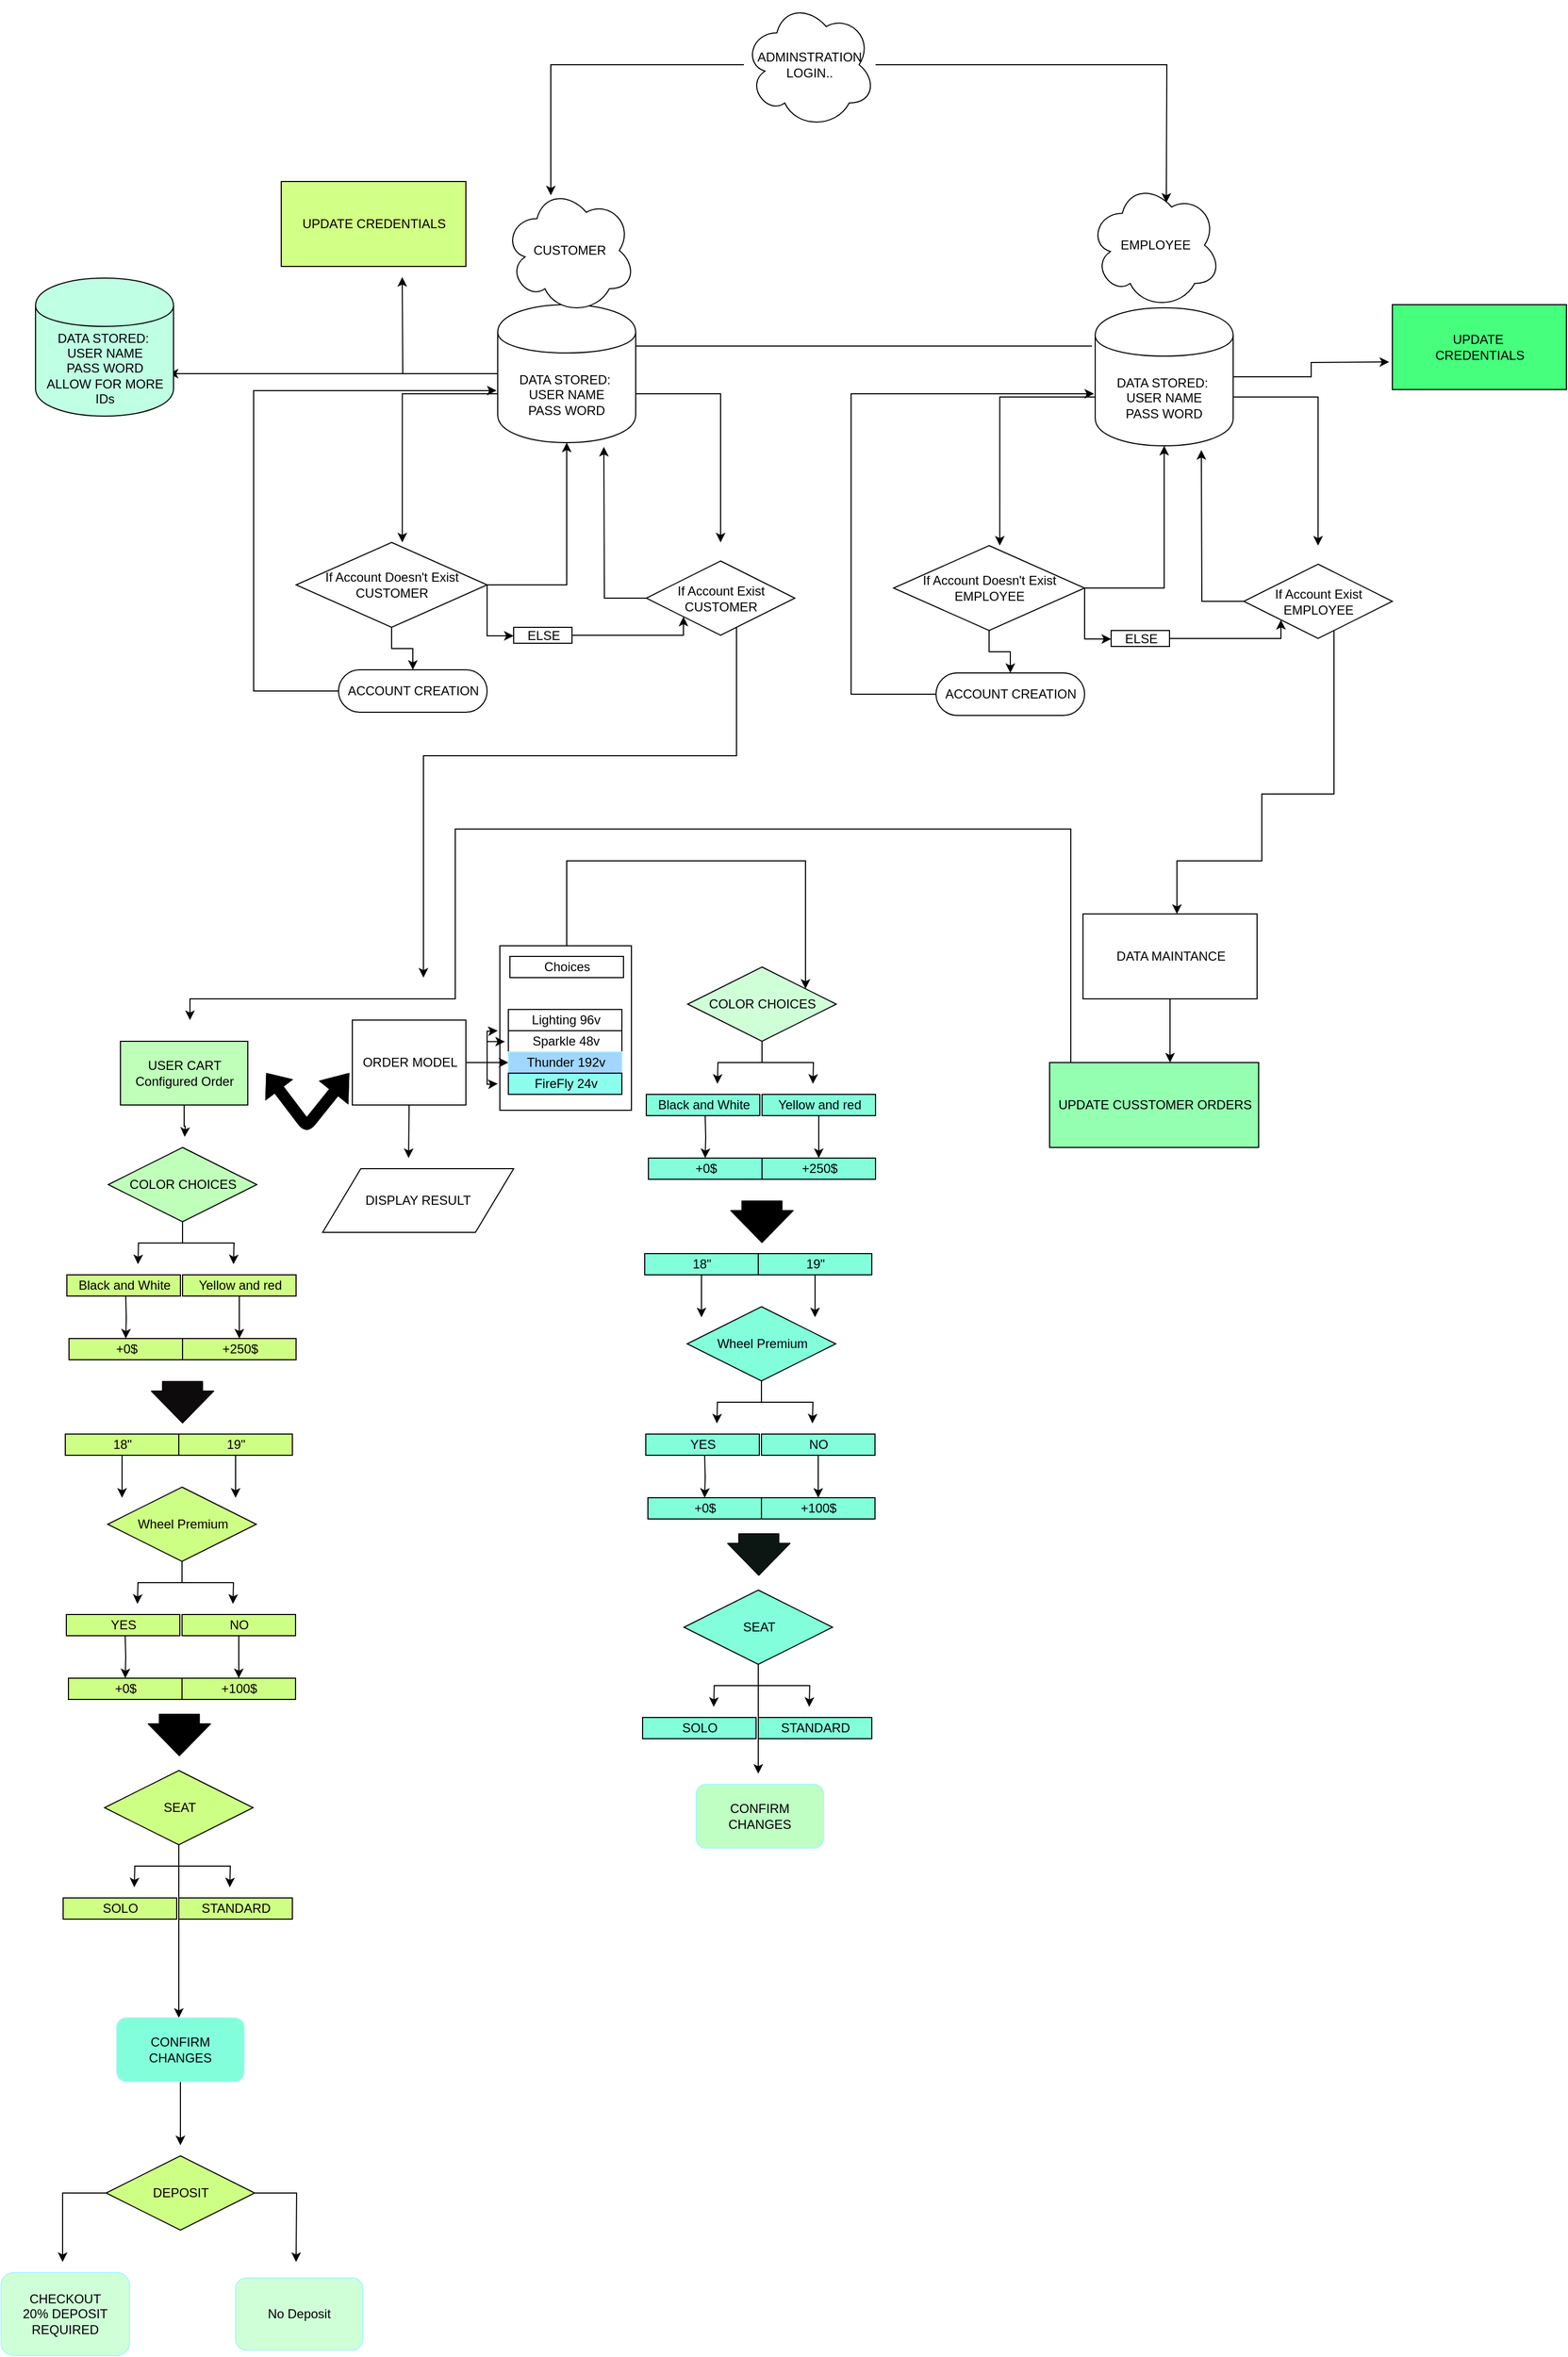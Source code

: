 <mxfile version="12.1.0" type="github" pages="1"><diagram id="tOOhJT7i22HmIIOKfleO" name="Page-1"><mxGraphModel dx="2656" dy="1863" grid="1" gridSize="10" guides="1" tooltips="1" connect="1" arrows="1" fold="1" page="1" pageScale="1" pageWidth="850" pageHeight="1100" math="0" shadow="0"><root><mxCell id="0"/><mxCell id="1" parent="0"/><mxCell id="ttzh-pr97tGaHgZJYW2i-22" style="edgeStyle=orthogonalEdgeStyle;rounded=0;orthogonalLoop=1;jettySize=auto;html=1;" parent="1" source="ttzh-pr97tGaHgZJYW2i-20" target="ttzh-pr97tGaHgZJYW2i-11" edge="1"><mxGeometry relative="1" as="geometry"><mxPoint x="510" y="440" as="targetPoint"/><Array as="points"><mxPoint x="335" y="360"/><mxPoint x="560" y="360"/><mxPoint x="560" y="460"/></Array></mxGeometry></mxCell><mxCell id="ttzh-pr97tGaHgZJYW2i-20" value="" style="html=1;dashed=0;whitespace=wrap;" parent="1" vertex="1"><mxGeometry x="272" y="440" width="124" height="155" as="geometry"/></mxCell><mxCell id="7T_k5h3l0pb4piRsph_v-25" style="edgeStyle=orthogonalEdgeStyle;rounded=0;orthogonalLoop=1;jettySize=auto;html=1;entryX=-0.008;entryY=0.623;entryDx=0;entryDy=0;entryPerimeter=0;" parent="1" source="7T_k5h3l0pb4piRsph_v-1" target="7T_k5h3l0pb4piRsph_v-3" edge="1"><mxGeometry relative="1" as="geometry"><mxPoint x="250" y="-80" as="targetPoint"/><Array as="points"><mxPoint x="40" y="200"/><mxPoint x="40" y="-83"/></Array></mxGeometry></mxCell><mxCell id="7T_k5h3l0pb4piRsph_v-1" value="ACCOUNT CREATION" style="html=1;dashed=0;whitespace=wrap;shape=mxgraph.dfd.start" parent="1" vertex="1"><mxGeometry x="120" y="180" width="140" height="40" as="geometry"/></mxCell><mxCell id="7T_k5h3l0pb4piRsph_v-16" style="edgeStyle=orthogonalEdgeStyle;rounded=0;orthogonalLoop=1;jettySize=auto;html=1;entryX=0.556;entryY=0;entryDx=0;entryDy=0;entryPerimeter=0;" parent="1" source="7T_k5h3l0pb4piRsph_v-3" target="7T_k5h3l0pb4piRsph_v-7" edge="1"><mxGeometry relative="1" as="geometry"><Array as="points"><mxPoint x="180" y="-80"/></Array></mxGeometry></mxCell><mxCell id="7T_k5h3l0pb4piRsph_v-17" style="edgeStyle=orthogonalEdgeStyle;rounded=0;orthogonalLoop=1;jettySize=auto;html=1;" parent="1" source="7T_k5h3l0pb4piRsph_v-3" edge="1"><mxGeometry relative="1" as="geometry"><mxPoint x="480" y="60" as="targetPoint"/><Array as="points"><mxPoint x="480" y="-80"/></Array></mxGeometry></mxCell><mxCell id="ttzh-pr97tGaHgZJYW2i-91" style="edgeStyle=orthogonalEdgeStyle;rounded=0;orthogonalLoop=1;jettySize=auto;html=1;fillColor=#000000;" parent="1" source="7T_k5h3l0pb4piRsph_v-3" edge="1"><mxGeometry relative="1" as="geometry"><mxPoint x="180.0" y="-190" as="targetPoint"/></mxGeometry></mxCell><mxCell id="ttzh-pr97tGaHgZJYW2i-99" style="edgeStyle=orthogonalEdgeStyle;rounded=0;orthogonalLoop=1;jettySize=auto;html=1;fillColor=#000000;" parent="1" source="7T_k5h3l0pb4piRsph_v-3" edge="1"><mxGeometry relative="1" as="geometry"><mxPoint x="-40" y="-99" as="targetPoint"/></mxGeometry></mxCell><mxCell id="7T_k5h3l0pb4piRsph_v-3" value="DATA STORED:&amp;nbsp;&lt;br&gt;USER NAME&lt;br&gt;PASS WORD" style="shape=cylinder;whiteSpace=wrap;html=1;boundedLbl=1;backgroundOutline=1;" parent="1" vertex="1"><mxGeometry x="270" y="-164" width="130" height="130" as="geometry"/></mxCell><mxCell id="7T_k5h3l0pb4piRsph_v-26" style="edgeStyle=orthogonalEdgeStyle;rounded=0;orthogonalLoop=1;jettySize=auto;html=1;" parent="1" source="7T_k5h3l0pb4piRsph_v-5" edge="1"><mxGeometry relative="1" as="geometry"><mxPoint x="370" y="-30" as="targetPoint"/></mxGeometry></mxCell><mxCell id="xP6dn8a69uU6Bmhhe62T-63" style="edgeStyle=orthogonalEdgeStyle;rounded=0;orthogonalLoop=1;jettySize=auto;html=1;" parent="1" source="7T_k5h3l0pb4piRsph_v-5" edge="1"><mxGeometry relative="1" as="geometry"><mxPoint x="200" y="470" as="targetPoint"/><Array as="points"><mxPoint x="495" y="261"/><mxPoint x="200" y="261"/></Array></mxGeometry></mxCell><mxCell id="7T_k5h3l0pb4piRsph_v-5" value="If Account Exist&lt;br&gt;CUSTOMER" style="shape=rhombus;html=1;dashed=0;whitespace=wrap;perimeter=rhombusPerimeter;" parent="1" vertex="1"><mxGeometry x="410" y="77.5" width="140" height="70" as="geometry"/></mxCell><mxCell id="7T_k5h3l0pb4piRsph_v-8" style="edgeStyle=orthogonalEdgeStyle;rounded=0;orthogonalLoop=1;jettySize=auto;html=1;entryX=0.5;entryY=0.5;entryDx=0;entryDy=-20;entryPerimeter=0;" parent="1" source="7T_k5h3l0pb4piRsph_v-7" target="7T_k5h3l0pb4piRsph_v-1" edge="1"><mxGeometry relative="1" as="geometry"/></mxCell><mxCell id="7T_k5h3l0pb4piRsph_v-12" style="edgeStyle=orthogonalEdgeStyle;rounded=0;orthogonalLoop=1;jettySize=auto;html=1;exitX=1;exitY=0.5;exitDx=0;exitDy=0;" parent="1" source="7T_k5h3l0pb4piRsph_v-7" target="7T_k5h3l0pb4piRsph_v-10" edge="1"><mxGeometry relative="1" as="geometry"><Array as="points"><mxPoint x="260" y="148"/></Array></mxGeometry></mxCell><mxCell id="7T_k5h3l0pb4piRsph_v-18" style="edgeStyle=orthogonalEdgeStyle;rounded=0;orthogonalLoop=1;jettySize=auto;html=1;" parent="1" source="7T_k5h3l0pb4piRsph_v-7" edge="1"><mxGeometry relative="1" as="geometry"><mxPoint x="335" y="-34" as="targetPoint"/><Array as="points"><mxPoint x="335" y="100"/></Array></mxGeometry></mxCell><mxCell id="7T_k5h3l0pb4piRsph_v-7" value="If Account Doesn't Exist&lt;br&gt;CUSTOMER" style="shape=rhombus;html=1;dashed=0;whitespace=wrap;perimeter=rhombusPerimeter;" parent="1" vertex="1"><mxGeometry x="80" y="60" width="180" height="80" as="geometry"/></mxCell><mxCell id="7T_k5h3l0pb4piRsph_v-24" style="edgeStyle=orthogonalEdgeStyle;rounded=0;orthogonalLoop=1;jettySize=auto;html=1;entryX=0;entryY=1;entryDx=0;entryDy=0;" parent="1" source="7T_k5h3l0pb4piRsph_v-10" target="7T_k5h3l0pb4piRsph_v-5" edge="1"><mxGeometry relative="1" as="geometry"><Array as="points"><mxPoint x="445" y="148"/></Array></mxGeometry></mxCell><mxCell id="7T_k5h3l0pb4piRsph_v-10" value="ELSE" style="html=1;dashed=0;whitespace=wrap;" parent="1" vertex="1"><mxGeometry x="285" y="140" width="55" height="15" as="geometry"/></mxCell><mxCell id="xP6dn8a69uU6Bmhhe62T-27" style="edgeStyle=orthogonalEdgeStyle;rounded=0;orthogonalLoop=1;jettySize=auto;html=1;entryX=-0.008;entryY=0.623;entryDx=0;entryDy=0;entryPerimeter=0;" parent="1" source="xP6dn8a69uU6Bmhhe62T-28" target="xP6dn8a69uU6Bmhhe62T-31" edge="1"><mxGeometry relative="1" as="geometry"><mxPoint x="813" y="-77" as="targetPoint"/><Array as="points"><mxPoint x="603" y="203"/><mxPoint x="603" y="-80"/></Array></mxGeometry></mxCell><mxCell id="xP6dn8a69uU6Bmhhe62T-28" value="ACCOUNT CREATION" style="html=1;dashed=0;whitespace=wrap;shape=mxgraph.dfd.start" parent="1" vertex="1"><mxGeometry x="683" y="183" width="140" height="40" as="geometry"/></mxCell><mxCell id="xP6dn8a69uU6Bmhhe62T-29" style="edgeStyle=orthogonalEdgeStyle;rounded=0;orthogonalLoop=1;jettySize=auto;html=1;entryX=0.556;entryY=0;entryDx=0;entryDy=0;entryPerimeter=0;" parent="1" source="xP6dn8a69uU6Bmhhe62T-31" target="xP6dn8a69uU6Bmhhe62T-38" edge="1"><mxGeometry relative="1" as="geometry"><Array as="points"><mxPoint x="743" y="-77"/></Array></mxGeometry></mxCell><mxCell id="xP6dn8a69uU6Bmhhe62T-30" style="edgeStyle=orthogonalEdgeStyle;rounded=0;orthogonalLoop=1;jettySize=auto;html=1;" parent="1" source="xP6dn8a69uU6Bmhhe62T-31" edge="1"><mxGeometry relative="1" as="geometry"><mxPoint x="1043" y="63" as="targetPoint"/><Array as="points"><mxPoint x="1043" y="-77"/></Array></mxGeometry></mxCell><mxCell id="ttzh-pr97tGaHgZJYW2i-89" style="edgeStyle=orthogonalEdgeStyle;rounded=0;orthogonalLoop=1;jettySize=auto;html=1;fillColor=#000000;" parent="1" source="xP6dn8a69uU6Bmhhe62T-31" edge="1"><mxGeometry relative="1" as="geometry"><mxPoint x="1110" y="-110" as="targetPoint"/></mxGeometry></mxCell><mxCell id="xP6dn8a69uU6Bmhhe62T-31" value="DATA STORED:&amp;nbsp;&lt;br&gt;USER NAME&lt;br&gt;PASS WORD" style="shape=cylinder;whiteSpace=wrap;html=1;boundedLbl=1;backgroundOutline=1;" parent="1" vertex="1"><mxGeometry x="833" y="-161" width="130" height="130" as="geometry"/></mxCell><mxCell id="xP6dn8a69uU6Bmhhe62T-32" style="edgeStyle=orthogonalEdgeStyle;rounded=0;orthogonalLoop=1;jettySize=auto;html=1;" parent="1" source="xP6dn8a69uU6Bmhhe62T-34" edge="1"><mxGeometry relative="1" as="geometry"><mxPoint x="933" y="-27" as="targetPoint"/></mxGeometry></mxCell><mxCell id="xP6dn8a69uU6Bmhhe62T-65" style="edgeStyle=orthogonalEdgeStyle;rounded=0;orthogonalLoop=1;jettySize=auto;html=1;" parent="1" source="xP6dn8a69uU6Bmhhe62T-34" edge="1"><mxGeometry relative="1" as="geometry"><mxPoint x="910" y="410" as="targetPoint"/><Array as="points"><mxPoint x="1058" y="297"/><mxPoint x="990" y="297"/><mxPoint x="990" y="360"/><mxPoint x="910" y="360"/></Array></mxGeometry></mxCell><mxCell id="xP6dn8a69uU6Bmhhe62T-34" value="If Account Exist&lt;br&gt;EMPLOYEE" style="shape=rhombus;html=1;dashed=0;whitespace=wrap;perimeter=rhombusPerimeter;" parent="1" vertex="1"><mxGeometry x="973" y="80.5" width="140" height="70" as="geometry"/></mxCell><mxCell id="xP6dn8a69uU6Bmhhe62T-35" style="edgeStyle=orthogonalEdgeStyle;rounded=0;orthogonalLoop=1;jettySize=auto;html=1;entryX=0.5;entryY=0.5;entryDx=0;entryDy=-20;entryPerimeter=0;" parent="1" source="xP6dn8a69uU6Bmhhe62T-38" target="xP6dn8a69uU6Bmhhe62T-28" edge="1"><mxGeometry relative="1" as="geometry"/></mxCell><mxCell id="xP6dn8a69uU6Bmhhe62T-36" style="edgeStyle=orthogonalEdgeStyle;rounded=0;orthogonalLoop=1;jettySize=auto;html=1;exitX=1;exitY=0.5;exitDx=0;exitDy=0;" parent="1" source="xP6dn8a69uU6Bmhhe62T-38" target="xP6dn8a69uU6Bmhhe62T-40" edge="1"><mxGeometry relative="1" as="geometry"><Array as="points"><mxPoint x="823" y="151"/></Array></mxGeometry></mxCell><mxCell id="xP6dn8a69uU6Bmhhe62T-37" style="edgeStyle=orthogonalEdgeStyle;rounded=0;orthogonalLoop=1;jettySize=auto;html=1;" parent="1" source="xP6dn8a69uU6Bmhhe62T-38" edge="1"><mxGeometry relative="1" as="geometry"><mxPoint x="898" y="-31" as="targetPoint"/><Array as="points"><mxPoint x="898" y="103"/></Array></mxGeometry></mxCell><mxCell id="xP6dn8a69uU6Bmhhe62T-38" value="If Account Doesn't Exist&lt;br&gt;EMPLOYEE" style="shape=rhombus;html=1;dashed=0;whitespace=wrap;perimeter=rhombusPerimeter;" parent="1" vertex="1"><mxGeometry x="643" y="63" width="180" height="80" as="geometry"/></mxCell><mxCell id="xP6dn8a69uU6Bmhhe62T-39" style="edgeStyle=orthogonalEdgeStyle;rounded=0;orthogonalLoop=1;jettySize=auto;html=1;entryX=0;entryY=1;entryDx=0;entryDy=0;" parent="1" source="xP6dn8a69uU6Bmhhe62T-40" target="xP6dn8a69uU6Bmhhe62T-34" edge="1"><mxGeometry relative="1" as="geometry"><Array as="points"><mxPoint x="1008" y="151"/></Array></mxGeometry></mxCell><mxCell id="xP6dn8a69uU6Bmhhe62T-40" value="ELSE" style="html=1;dashed=0;whitespace=wrap;" parent="1" vertex="1"><mxGeometry x="848" y="143" width="55" height="15" as="geometry"/></mxCell><mxCell id="xP6dn8a69uU6Bmhhe62T-42" value="CUSTOMER" style="shape=cloud;whiteSpace=wrap;html=1;" parent="1" vertex="1"><mxGeometry x="276" y="-275" width="124" height="120" as="geometry"/></mxCell><mxCell id="xP6dn8a69uU6Bmhhe62T-57" value="EMPLOYEE" style="shape=cloud;whiteSpace=wrap;html=1;" parent="1" vertex="1"><mxGeometry x="827.5" y="-280" width="124" height="120" as="geometry"/></mxCell><mxCell id="xP6dn8a69uU6Bmhhe62T-61" style="edgeStyle=orthogonalEdgeStyle;rounded=0;orthogonalLoop=1;jettySize=auto;html=1;entryX=0.355;entryY=0.067;entryDx=0;entryDy=0;entryPerimeter=0;" parent="1" source="xP6dn8a69uU6Bmhhe62T-59" target="xP6dn8a69uU6Bmhhe62T-42" edge="1"><mxGeometry relative="1" as="geometry"/></mxCell><mxCell id="xP6dn8a69uU6Bmhhe62T-62" style="edgeStyle=orthogonalEdgeStyle;rounded=0;orthogonalLoop=1;jettySize=auto;html=1;" parent="1" source="xP6dn8a69uU6Bmhhe62T-59" edge="1"><mxGeometry relative="1" as="geometry"><mxPoint x="900" y="-260" as="targetPoint"/></mxGeometry></mxCell><mxCell id="xP6dn8a69uU6Bmhhe62T-59" value="ADMINSTRATION&lt;br&gt;LOGIN.." style="shape=cloud;whiteSpace=wrap;html=1;" parent="1" vertex="1"><mxGeometry x="502" y="-450" width="124" height="120" as="geometry"/></mxCell><mxCell id="xP6dn8a69uU6Bmhhe62T-72" style="edgeStyle=orthogonalEdgeStyle;rounded=0;orthogonalLoop=1;jettySize=auto;html=1;exitX=0.5;exitY=1;exitDx=0;exitDy=0;" parent="1" source="xP6dn8a69uU6Bmhhe62T-64" edge="1"><mxGeometry relative="1" as="geometry"><mxPoint x="186" y="640" as="targetPoint"/></mxGeometry></mxCell><mxCell id="ttzh-pr97tGaHgZJYW2i-2" style="edgeStyle=orthogonalEdgeStyle;rounded=0;orthogonalLoop=1;jettySize=auto;html=1;" parent="1" source="xP6dn8a69uU6Bmhhe62T-64" edge="1"><mxGeometry relative="1" as="geometry"><mxPoint x="270" y="520" as="targetPoint"/></mxGeometry></mxCell><mxCell id="ttzh-pr97tGaHgZJYW2i-7" style="edgeStyle=orthogonalEdgeStyle;rounded=0;orthogonalLoop=1;jettySize=auto;html=1;exitX=1;exitY=0.5;exitDx=0;exitDy=0;entryX=-0.03;entryY=0.516;entryDx=0;entryDy=0;entryPerimeter=0;" parent="1" source="xP6dn8a69uU6Bmhhe62T-64" target="ttzh-pr97tGaHgZJYW2i-4" edge="1"><mxGeometry relative="1" as="geometry"/></mxCell><mxCell id="ttzh-pr97tGaHgZJYW2i-8" style="edgeStyle=orthogonalEdgeStyle;rounded=0;orthogonalLoop=1;jettySize=auto;html=1;entryX=0;entryY=0.5;entryDx=0;entryDy=0;" parent="1" source="xP6dn8a69uU6Bmhhe62T-64" target="ttzh-pr97tGaHgZJYW2i-5" edge="1"><mxGeometry relative="1" as="geometry"/></mxCell><mxCell id="ttzh-pr97tGaHgZJYW2i-9" style="edgeStyle=orthogonalEdgeStyle;rounded=0;orthogonalLoop=1;jettySize=auto;html=1;" parent="1" source="xP6dn8a69uU6Bmhhe62T-64" edge="1"><mxGeometry relative="1" as="geometry"><mxPoint x="270" y="570" as="targetPoint"/></mxGeometry></mxCell><mxCell id="xP6dn8a69uU6Bmhhe62T-64" value="ORDER MODEL&lt;br&gt;" style="html=1;dashed=0;whitespace=wrap;" parent="1" vertex="1"><mxGeometry x="133" y="510" width="107" height="80" as="geometry"/></mxCell><mxCell id="ttzh-pr97tGaHgZJYW2i-96" style="edgeStyle=orthogonalEdgeStyle;rounded=0;orthogonalLoop=1;jettySize=auto;html=1;fillColor=#000000;" parent="1" source="xP6dn8a69uU6Bmhhe62T-66" edge="1"><mxGeometry relative="1" as="geometry"><mxPoint x="903.5" y="550" as="targetPoint"/></mxGeometry></mxCell><mxCell id="xP6dn8a69uU6Bmhhe62T-66" value="DATA MAINTANCE" style="html=1;dashed=0;whitespace=wrap;" parent="1" vertex="1"><mxGeometry x="821.5" y="410" width="164" height="80" as="geometry"/></mxCell><mxCell id="xP6dn8a69uU6Bmhhe62T-67" value="DISPLAY RESULT" style="shape=parallelogram;perimeter=parallelogramPerimeter;whiteSpace=wrap;html=1;dashed=0;" parent="1" vertex="1"><mxGeometry x="105" y="650" width="180" height="60" as="geometry"/></mxCell><mxCell id="xP6dn8a69uU6Bmhhe62T-73" value="" style="endArrow=none;html=1;exitX=1;exitY=0.3;exitDx=0;exitDy=0;" parent="1" source="7T_k5h3l0pb4piRsph_v-3" edge="1"><mxGeometry width="50" height="50" relative="1" as="geometry"><mxPoint x="550" y="-170.143" as="sourcePoint"/><mxPoint x="830" y="-125" as="targetPoint"/></mxGeometry></mxCell><mxCell id="ttzh-pr97tGaHgZJYW2i-3" value="Lighting 96v" style="html=1;dashed=0;whitespace=wrap;" parent="1" vertex="1"><mxGeometry x="280" y="500" width="107" height="20" as="geometry"/></mxCell><mxCell id="ttzh-pr97tGaHgZJYW2i-4" value="Sparkle 48v" style="html=1;dashed=0;whitespace=wrap;" parent="1" vertex="1"><mxGeometry x="280" y="520" width="107" height="20" as="geometry"/></mxCell><mxCell id="ttzh-pr97tGaHgZJYW2i-5" value="Thunder 192v" style="html=1;dashed=0;whitespace=wrap;fillColor=#A1D6FF;strokeColor=#A8F6FF;" parent="1" vertex="1"><mxGeometry x="280" y="540" width="107" height="20" as="geometry"/></mxCell><mxCell id="ttzh-pr97tGaHgZJYW2i-6" value="FireFly 24v" style="html=1;dashed=0;whitespace=wrap;fillColor=#8CFFEC;" parent="1" vertex="1"><mxGeometry x="280" y="560" width="107" height="20" as="geometry"/></mxCell><mxCell id="ttzh-pr97tGaHgZJYW2i-12" style="edgeStyle=orthogonalEdgeStyle;rounded=0;orthogonalLoop=1;jettySize=auto;html=1;" parent="1" source="ttzh-pr97tGaHgZJYW2i-11" edge="1"><mxGeometry relative="1" as="geometry"><mxPoint x="477" y="570" as="targetPoint"/></mxGeometry></mxCell><mxCell id="ttzh-pr97tGaHgZJYW2i-15" style="edgeStyle=orthogonalEdgeStyle;rounded=0;orthogonalLoop=1;jettySize=auto;html=1;" parent="1" source="ttzh-pr97tGaHgZJYW2i-11" edge="1"><mxGeometry relative="1" as="geometry"><mxPoint x="567" y="570" as="targetPoint"/></mxGeometry></mxCell><mxCell id="ttzh-pr97tGaHgZJYW2i-11" value="COLOR CHOICES" style="shape=rhombus;html=1;dashed=0;whitespace=wrap;perimeter=rhombusPerimeter;fillColor=#CFFFD7;" parent="1" vertex="1"><mxGeometry x="449" y="460" width="140" height="70" as="geometry"/></mxCell><mxCell id="ttzh-pr97tGaHgZJYW2i-13" value="Black and White" style="html=1;dashed=0;whitespace=wrap;fillColor=#82FFDA;" parent="1" vertex="1"><mxGeometry x="410" y="580" width="107" height="20" as="geometry"/></mxCell><mxCell id="ttzh-pr97tGaHgZJYW2i-16" style="edgeStyle=orthogonalEdgeStyle;rounded=0;orthogonalLoop=1;jettySize=auto;html=1;fillColor=#82FFDA;" parent="1" source="ttzh-pr97tGaHgZJYW2i-14" edge="1"><mxGeometry relative="1" as="geometry"><mxPoint x="572.5" y="640" as="targetPoint"/></mxGeometry></mxCell><mxCell id="ttzh-pr97tGaHgZJYW2i-14" value="Yellow and red" style="html=1;dashed=0;whitespace=wrap;fillColor=#82FFDA;" parent="1" vertex="1"><mxGeometry x="519" y="580" width="107" height="20" as="geometry"/></mxCell><mxCell id="ttzh-pr97tGaHgZJYW2i-17" value="+250$" style="html=1;dashed=0;whitespace=wrap;fillColor=#82FFDA;" parent="1" vertex="1"><mxGeometry x="519" y="640" width="107" height="20" as="geometry"/></mxCell><mxCell id="ttzh-pr97tGaHgZJYW2i-18" style="edgeStyle=orthogonalEdgeStyle;rounded=0;orthogonalLoop=1;jettySize=auto;html=1;fillColor=#82FFDA;" parent="1" edge="1"><mxGeometry relative="1" as="geometry"><mxPoint x="465.5" y="640" as="targetPoint"/><mxPoint x="465.5" y="600" as="sourcePoint"/></mxGeometry></mxCell><mxCell id="ttzh-pr97tGaHgZJYW2i-19" value="+0$" style="html=1;dashed=0;whitespace=wrap;fillColor=#82FFDA;" parent="1" vertex="1"><mxGeometry x="412" y="640" width="107" height="20" as="geometry"/></mxCell><mxCell id="ttzh-pr97tGaHgZJYW2i-21" value="Choices" style="html=1;dashed=0;whitespace=wrap;" parent="1" vertex="1"><mxGeometry x="281.5" y="450" width="107" height="20" as="geometry"/></mxCell><mxCell id="ttzh-pr97tGaHgZJYW2i-24" value="" style="shape=flexArrow;endArrow=classic;html=1;width=37.647;endSize=9.647;fillColor=#000000;" parent="1" edge="1"><mxGeometry width="50" height="50" relative="1" as="geometry"><mxPoint x="519" y="680" as="sourcePoint"/><mxPoint x="519" y="720" as="targetPoint"/></mxGeometry></mxCell><mxCell id="ttzh-pr97tGaHgZJYW2i-26" style="edgeStyle=orthogonalEdgeStyle;rounded=0;orthogonalLoop=1;jettySize=auto;html=1;fillColor=#82FFDA;" parent="1" source="ttzh-pr97tGaHgZJYW2i-28" edge="1"><mxGeometry relative="1" as="geometry"><mxPoint x="476.5" y="890" as="targetPoint"/></mxGeometry></mxCell><mxCell id="ttzh-pr97tGaHgZJYW2i-27" style="edgeStyle=orthogonalEdgeStyle;rounded=0;orthogonalLoop=1;jettySize=auto;html=1;fillColor=#82FFDA;" parent="1" source="ttzh-pr97tGaHgZJYW2i-28" edge="1"><mxGeometry relative="1" as="geometry"><mxPoint x="566.5" y="890" as="targetPoint"/></mxGeometry></mxCell><mxCell id="ttzh-pr97tGaHgZJYW2i-28" value="Wheel Premium" style="shape=rhombus;html=1;dashed=0;whitespace=wrap;perimeter=rhombusPerimeter;fillColor=#82FFDA;" parent="1" vertex="1"><mxGeometry x="448.5" y="780" width="140" height="70" as="geometry"/></mxCell><mxCell id="ttzh-pr97tGaHgZJYW2i-29" value="YES" style="html=1;dashed=0;whitespace=wrap;fillColor=#82FFDA;" parent="1" vertex="1"><mxGeometry x="409.5" y="900" width="107" height="20" as="geometry"/></mxCell><mxCell id="ttzh-pr97tGaHgZJYW2i-30" style="edgeStyle=orthogonalEdgeStyle;rounded=0;orthogonalLoop=1;jettySize=auto;html=1;fillColor=#82FFDA;" parent="1" source="ttzh-pr97tGaHgZJYW2i-31" edge="1"><mxGeometry relative="1" as="geometry"><mxPoint x="572.0" y="960" as="targetPoint"/></mxGeometry></mxCell><mxCell id="ttzh-pr97tGaHgZJYW2i-31" value="NO" style="html=1;dashed=0;whitespace=wrap;fillColor=#82FFDA;" parent="1" vertex="1"><mxGeometry x="518.5" y="900" width="107" height="20" as="geometry"/></mxCell><mxCell id="ttzh-pr97tGaHgZJYW2i-32" value="+100$" style="html=1;dashed=0;whitespace=wrap;fillColor=#82FFDA;" parent="1" vertex="1"><mxGeometry x="518.5" y="960" width="107" height="20" as="geometry"/></mxCell><mxCell id="ttzh-pr97tGaHgZJYW2i-33" style="edgeStyle=orthogonalEdgeStyle;rounded=0;orthogonalLoop=1;jettySize=auto;html=1;fillColor=#82FFDA;" parent="1" edge="1"><mxGeometry relative="1" as="geometry"><mxPoint x="465.0" y="960" as="targetPoint"/><mxPoint x="465.0" y="920" as="sourcePoint"/></mxGeometry></mxCell><mxCell id="ttzh-pr97tGaHgZJYW2i-34" value="+0$" style="html=1;dashed=0;whitespace=wrap;fillColor=#82FFDA;" parent="1" vertex="1"><mxGeometry x="411.5" y="960" width="107" height="20" as="geometry"/></mxCell><mxCell id="ttzh-pr97tGaHgZJYW2i-38" style="edgeStyle=orthogonalEdgeStyle;rounded=0;orthogonalLoop=1;jettySize=auto;html=1;fillColor=#82FFDA;" parent="1" source="ttzh-pr97tGaHgZJYW2i-35" edge="1"><mxGeometry relative="1" as="geometry"><mxPoint x="569.0" y="790" as="targetPoint"/></mxGeometry></mxCell><mxCell id="ttzh-pr97tGaHgZJYW2i-35" value="19&quot;" style="html=1;dashed=0;whitespace=wrap;fillColor=#82FFDA;" parent="1" vertex="1"><mxGeometry x="515.5" y="730" width="107" height="20" as="geometry"/></mxCell><mxCell id="ttzh-pr97tGaHgZJYW2i-37" style="edgeStyle=orthogonalEdgeStyle;rounded=0;orthogonalLoop=1;jettySize=auto;html=1;fillColor=#82FFDA;" parent="1" source="ttzh-pr97tGaHgZJYW2i-36" edge="1"><mxGeometry relative="1" as="geometry"><mxPoint x="462" y="790" as="targetPoint"/></mxGeometry></mxCell><mxCell id="ttzh-pr97tGaHgZJYW2i-36" value="18&quot;" style="html=1;dashed=0;whitespace=wrap;fillColor=#82FFDA;" parent="1" vertex="1"><mxGeometry x="408.5" y="730" width="107" height="20" as="geometry"/></mxCell><mxCell id="ttzh-pr97tGaHgZJYW2i-39" style="edgeStyle=orthogonalEdgeStyle;rounded=0;orthogonalLoop=1;jettySize=auto;html=1;fillColor=#82FFDA;" parent="1" source="ttzh-pr97tGaHgZJYW2i-41" edge="1"><mxGeometry relative="1" as="geometry"><mxPoint x="473.5" y="1157.0" as="targetPoint"/></mxGeometry></mxCell><mxCell id="ttzh-pr97tGaHgZJYW2i-40" style="edgeStyle=orthogonalEdgeStyle;rounded=0;orthogonalLoop=1;jettySize=auto;html=1;fillColor=#82FFDA;" parent="1" source="ttzh-pr97tGaHgZJYW2i-41" edge="1"><mxGeometry relative="1" as="geometry"><mxPoint x="563.5" y="1157.0" as="targetPoint"/></mxGeometry></mxCell><mxCell id="ttzh-pr97tGaHgZJYW2i-83" style="edgeStyle=orthogonalEdgeStyle;rounded=0;orthogonalLoop=1;jettySize=auto;html=1;fillColor=#82FFDA;" parent="1" source="ttzh-pr97tGaHgZJYW2i-41" edge="1"><mxGeometry relative="1" as="geometry"><mxPoint x="515.5" y="1220" as="targetPoint"/></mxGeometry></mxCell><mxCell id="ttzh-pr97tGaHgZJYW2i-41" value="SEAT" style="shape=rhombus;html=1;dashed=0;whitespace=wrap;perimeter=rhombusPerimeter;fillColor=#82FFDA;" parent="1" vertex="1"><mxGeometry x="445.5" y="1047" width="140" height="70" as="geometry"/></mxCell><mxCell id="ttzh-pr97tGaHgZJYW2i-42" value="SOLO" style="html=1;dashed=0;whitespace=wrap;fillColor=#82FFDA;" parent="1" vertex="1"><mxGeometry x="406.5" y="1167" width="107" height="20" as="geometry"/></mxCell><mxCell id="ttzh-pr97tGaHgZJYW2i-43" value="STANDARD" style="html=1;dashed=0;whitespace=wrap;fillColor=#82FFDA;" parent="1" vertex="1"><mxGeometry x="515.5" y="1167" width="107" height="20" as="geometry"/></mxCell><mxCell id="ttzh-pr97tGaHgZJYW2i-44" value="" style="shape=flexArrow;endArrow=classic;html=1;width=37.647;endSize=9.647;fillColor=#0C1714;" parent="1" edge="1"><mxGeometry width="50" height="50" relative="1" as="geometry"><mxPoint x="516" y="993.5" as="sourcePoint"/><mxPoint x="516" y="1033.5" as="targetPoint"/></mxGeometry></mxCell><mxCell id="ttzh-pr97tGaHgZJYW2i-48" value="" style="edgeStyle=orthogonalEdgeStyle;rounded=0;orthogonalLoop=1;jettySize=auto;html=1;fillColor=#BFFFBA;" parent="1" source="ttzh-pr97tGaHgZJYW2i-46" edge="1"><mxGeometry relative="1" as="geometry"><mxPoint x="-25" y="620" as="targetPoint"/></mxGeometry></mxCell><mxCell id="ttzh-pr97tGaHgZJYW2i-46" value="USER CART&lt;br&gt;Configured Order" style="rounded=0;whiteSpace=wrap;html=1;fillColor=#BFFFBA;" parent="1" vertex="1"><mxGeometry x="-85.5" y="530" width="120" height="60" as="geometry"/></mxCell><mxCell id="ttzh-pr97tGaHgZJYW2i-51" style="edgeStyle=orthogonalEdgeStyle;rounded=0;orthogonalLoop=1;jettySize=auto;html=1;" parent="1" source="ttzh-pr97tGaHgZJYW2i-53" edge="1"><mxGeometry relative="1" as="geometry"><mxPoint x="-69" y="740" as="targetPoint"/></mxGeometry></mxCell><mxCell id="ttzh-pr97tGaHgZJYW2i-52" style="edgeStyle=orthogonalEdgeStyle;rounded=0;orthogonalLoop=1;jettySize=auto;html=1;" parent="1" source="ttzh-pr97tGaHgZJYW2i-53" edge="1"><mxGeometry relative="1" as="geometry"><mxPoint x="21" y="740" as="targetPoint"/></mxGeometry></mxCell><mxCell id="ttzh-pr97tGaHgZJYW2i-53" value="COLOR CHOICES" style="shape=rhombus;html=1;dashed=0;whitespace=wrap;perimeter=rhombusPerimeter;fillColor=#BFFFBA;" parent="1" vertex="1"><mxGeometry x="-97" y="630" width="140" height="70" as="geometry"/></mxCell><mxCell id="ttzh-pr97tGaHgZJYW2i-54" value="Black and White" style="html=1;dashed=0;whitespace=wrap;fillColor=#CEFF85;" parent="1" vertex="1"><mxGeometry x="-136" y="750" width="107" height="20" as="geometry"/></mxCell><mxCell id="ttzh-pr97tGaHgZJYW2i-55" style="edgeStyle=orthogonalEdgeStyle;rounded=0;orthogonalLoop=1;jettySize=auto;html=1;fillColor=#CEFF85;" parent="1" source="ttzh-pr97tGaHgZJYW2i-56" edge="1"><mxGeometry relative="1" as="geometry"><mxPoint x="26.5" y="810" as="targetPoint"/></mxGeometry></mxCell><mxCell id="ttzh-pr97tGaHgZJYW2i-56" value="Yellow and red" style="html=1;dashed=0;whitespace=wrap;fillColor=#CEFF85;" parent="1" vertex="1"><mxGeometry x="-27" y="750" width="107" height="20" as="geometry"/></mxCell><mxCell id="ttzh-pr97tGaHgZJYW2i-57" value="+250$" style="html=1;dashed=0;whitespace=wrap;fillColor=#CEFF85;" parent="1" vertex="1"><mxGeometry x="-27" y="810" width="107" height="20" as="geometry"/></mxCell><mxCell id="ttzh-pr97tGaHgZJYW2i-58" style="edgeStyle=orthogonalEdgeStyle;rounded=0;orthogonalLoop=1;jettySize=auto;html=1;fillColor=#CEFF85;" parent="1" edge="1"><mxGeometry relative="1" as="geometry"><mxPoint x="-80.5" y="810" as="targetPoint"/><mxPoint x="-80.5" y="770" as="sourcePoint"/></mxGeometry></mxCell><mxCell id="ttzh-pr97tGaHgZJYW2i-59" value="+0$" style="html=1;dashed=0;whitespace=wrap;fillColor=#CEFF85;" parent="1" vertex="1"><mxGeometry x="-134" y="810" width="107" height="20" as="geometry"/></mxCell><mxCell id="ttzh-pr97tGaHgZJYW2i-60" value="" style="shape=flexArrow;endArrow=classic;html=1;width=37.647;endSize=9.647;fillColor=#0D0B0B;" parent="1" edge="1"><mxGeometry width="50" height="50" relative="1" as="geometry"><mxPoint x="-27" y="850" as="sourcePoint"/><mxPoint x="-27" y="890.0" as="targetPoint"/></mxGeometry></mxCell><mxCell id="ttzh-pr97tGaHgZJYW2i-61" style="edgeStyle=orthogonalEdgeStyle;rounded=0;orthogonalLoop=1;jettySize=auto;html=1;fillColor=#CEFF85;" parent="1" source="ttzh-pr97tGaHgZJYW2i-63" edge="1"><mxGeometry relative="1" as="geometry"><mxPoint x="-69.5" y="1060.0" as="targetPoint"/></mxGeometry></mxCell><mxCell id="ttzh-pr97tGaHgZJYW2i-62" style="edgeStyle=orthogonalEdgeStyle;rounded=0;orthogonalLoop=1;jettySize=auto;html=1;fillColor=#CEFF85;" parent="1" source="ttzh-pr97tGaHgZJYW2i-63" edge="1"><mxGeometry relative="1" as="geometry"><mxPoint x="20.5" y="1060.0" as="targetPoint"/></mxGeometry></mxCell><mxCell id="ttzh-pr97tGaHgZJYW2i-63" value="Wheel Premium" style="shape=rhombus;html=1;dashed=0;whitespace=wrap;perimeter=rhombusPerimeter;fillColor=#CEFF85;" parent="1" vertex="1"><mxGeometry x="-97.5" y="950" width="140" height="70" as="geometry"/></mxCell><mxCell id="ttzh-pr97tGaHgZJYW2i-64" value="YES" style="html=1;dashed=0;whitespace=wrap;fillColor=#CEFF85;" parent="1" vertex="1"><mxGeometry x="-136.5" y="1070" width="107" height="20" as="geometry"/></mxCell><mxCell id="ttzh-pr97tGaHgZJYW2i-65" style="edgeStyle=orthogonalEdgeStyle;rounded=0;orthogonalLoop=1;jettySize=auto;html=1;fillColor=#CEFF85;" parent="1" source="ttzh-pr97tGaHgZJYW2i-66" edge="1"><mxGeometry relative="1" as="geometry"><mxPoint x="26.0" y="1130.0" as="targetPoint"/></mxGeometry></mxCell><mxCell id="ttzh-pr97tGaHgZJYW2i-66" value="NO" style="html=1;dashed=0;whitespace=wrap;fillColor=#CEFF85;" parent="1" vertex="1"><mxGeometry x="-27.5" y="1070" width="107" height="20" as="geometry"/></mxCell><mxCell id="ttzh-pr97tGaHgZJYW2i-67" value="+100$" style="html=1;dashed=0;whitespace=wrap;fillColor=#CEFF85;" parent="1" vertex="1"><mxGeometry x="-27.5" y="1130" width="107" height="20" as="geometry"/></mxCell><mxCell id="ttzh-pr97tGaHgZJYW2i-68" style="edgeStyle=orthogonalEdgeStyle;rounded=0;orthogonalLoop=1;jettySize=auto;html=1;fillColor=#CEFF85;" parent="1" edge="1"><mxGeometry relative="1" as="geometry"><mxPoint x="-81" y="1130.0" as="targetPoint"/><mxPoint x="-81" y="1090.0" as="sourcePoint"/></mxGeometry></mxCell><mxCell id="ttzh-pr97tGaHgZJYW2i-69" value="+0$" style="html=1;dashed=0;whitespace=wrap;fillColor=#CEFF85;" parent="1" vertex="1"><mxGeometry x="-134.5" y="1130" width="107" height="20" as="geometry"/></mxCell><mxCell id="ttzh-pr97tGaHgZJYW2i-70" style="edgeStyle=orthogonalEdgeStyle;rounded=0;orthogonalLoop=1;jettySize=auto;html=1;fillColor=#CEFF85;" parent="1" source="ttzh-pr97tGaHgZJYW2i-71" edge="1"><mxGeometry relative="1" as="geometry"><mxPoint x="23" y="960.0" as="targetPoint"/></mxGeometry></mxCell><mxCell id="ttzh-pr97tGaHgZJYW2i-71" value="19&quot;" style="html=1;dashed=0;whitespace=wrap;fillColor=#CEFF85;" parent="1" vertex="1"><mxGeometry x="-30.5" y="900" width="107" height="20" as="geometry"/></mxCell><mxCell id="ttzh-pr97tGaHgZJYW2i-72" style="edgeStyle=orthogonalEdgeStyle;rounded=0;orthogonalLoop=1;jettySize=auto;html=1;fillColor=#CEFF85;" parent="1" source="ttzh-pr97tGaHgZJYW2i-73" edge="1"><mxGeometry relative="1" as="geometry"><mxPoint x="-84" y="960.0" as="targetPoint"/></mxGeometry></mxCell><mxCell id="ttzh-pr97tGaHgZJYW2i-73" value="18&quot;" style="html=1;dashed=0;whitespace=wrap;fillColor=#CEFF85;" parent="1" vertex="1"><mxGeometry x="-137.5" y="900" width="107" height="20" as="geometry"/></mxCell><mxCell id="ttzh-pr97tGaHgZJYW2i-74" style="edgeStyle=orthogonalEdgeStyle;rounded=0;orthogonalLoop=1;jettySize=auto;html=1;fillColor=#CEFF85;" parent="1" source="ttzh-pr97tGaHgZJYW2i-76" edge="1"><mxGeometry relative="1" as="geometry"><mxPoint x="-72.5" y="1327.0" as="targetPoint"/></mxGeometry></mxCell><mxCell id="ttzh-pr97tGaHgZJYW2i-75" style="edgeStyle=orthogonalEdgeStyle;rounded=0;orthogonalLoop=1;jettySize=auto;html=1;fillColor=#CEFF85;" parent="1" source="ttzh-pr97tGaHgZJYW2i-76" edge="1"><mxGeometry relative="1" as="geometry"><mxPoint x="17.5" y="1327.0" as="targetPoint"/></mxGeometry></mxCell><mxCell id="ttzh-pr97tGaHgZJYW2i-81" style="edgeStyle=orthogonalEdgeStyle;rounded=0;orthogonalLoop=1;jettySize=auto;html=1;fillColor=#82FFDA;" parent="1" source="ttzh-pr97tGaHgZJYW2i-76" edge="1"><mxGeometry relative="1" as="geometry"><mxPoint x="-30.5" y="1450" as="targetPoint"/></mxGeometry></mxCell><mxCell id="ttzh-pr97tGaHgZJYW2i-76" value="SEAT" style="shape=rhombus;html=1;dashed=0;whitespace=wrap;perimeter=rhombusPerimeter;fillColor=#CEFF85;" parent="1" vertex="1"><mxGeometry x="-100.5" y="1217" width="140" height="70" as="geometry"/></mxCell><mxCell id="ttzh-pr97tGaHgZJYW2i-77" value="SOLO" style="html=1;dashed=0;whitespace=wrap;fillColor=#CEFF85;" parent="1" vertex="1"><mxGeometry x="-139.5" y="1337" width="107" height="20" as="geometry"/></mxCell><mxCell id="ttzh-pr97tGaHgZJYW2i-78" value="STANDARD" style="html=1;dashed=0;whitespace=wrap;fillColor=#CEFF85;" parent="1" vertex="1"><mxGeometry x="-30.5" y="1337" width="107" height="20" as="geometry"/></mxCell><mxCell id="ttzh-pr97tGaHgZJYW2i-79" value="" style="shape=flexArrow;endArrow=classic;html=1;width=37.647;endSize=9.647;fillColor=#000000;" parent="1" edge="1"><mxGeometry width="50" height="50" relative="1" as="geometry"><mxPoint x="-30" y="1163.5" as="sourcePoint"/><mxPoint x="-30" y="1203.5" as="targetPoint"/></mxGeometry></mxCell><mxCell id="v2GKIJmrcjd7LtsW_F2s-2" style="edgeStyle=orthogonalEdgeStyle;rounded=0;orthogonalLoop=1;jettySize=auto;html=1;" edge="1" parent="1" source="ttzh-pr97tGaHgZJYW2i-80"><mxGeometry relative="1" as="geometry"><mxPoint x="-29" y="1570" as="targetPoint"/><Array as="points"><mxPoint x="-29" y="1570"/></Array></mxGeometry></mxCell><mxCell id="ttzh-pr97tGaHgZJYW2i-80" value="CONFIRM CHANGES" style="rounded=1;whiteSpace=wrap;html=1;strokeColor=#A8F6FF;fillColor=#82FFDA;" parent="1" vertex="1"><mxGeometry x="-89" y="1450" width="120" height="60" as="geometry"/></mxCell><mxCell id="ttzh-pr97tGaHgZJYW2i-82" value="CONFIRM CHANGES" style="rounded=1;whiteSpace=wrap;html=1;strokeColor=#A8F6FF;fillColor=#BFFFC3;" parent="1" vertex="1"><mxGeometry x="457" y="1230" width="120" height="60" as="geometry"/></mxCell><mxCell id="ttzh-pr97tGaHgZJYW2i-85" value="" style="shape=flexArrow;endArrow=classic;startArrow=classic;html=1;fillColor=#000000;endWidth=22.857;endSize=7.186;" parent="1" edge="1"><mxGeometry width="50" height="50" relative="1" as="geometry"><mxPoint x="52" y="560" as="sourcePoint"/><mxPoint x="130" y="560" as="targetPoint"/><Array as="points"><mxPoint x="90" y="610"/></Array></mxGeometry></mxCell><mxCell id="ttzh-pr97tGaHgZJYW2i-87" value="CHECKOUT&lt;br&gt;20% DEPOSIT REQUIRED" style="rounded=1;whiteSpace=wrap;html=1;strokeColor=#A8F6FF;fillColor=#CFFFD7;" parent="1" vertex="1"><mxGeometry x="-198" y="1690" width="121" height="78" as="geometry"/></mxCell><mxCell id="ttzh-pr97tGaHgZJYW2i-88" value="UPDATE&amp;nbsp;&lt;br&gt;CREDENTIALS" style="html=1;dashed=0;whitespace=wrap;fillColor=#45FF7D;" parent="1" vertex="1"><mxGeometry x="1113" y="-164" width="164" height="80" as="geometry"/></mxCell><mxCell id="ttzh-pr97tGaHgZJYW2i-92" value="UPDATE CREDENTIALS" style="html=1;dashed=0;whitespace=wrap;fillColor=#D2FF85;" parent="1" vertex="1"><mxGeometry x="66" y="-280" width="174" height="80" as="geometry"/></mxCell><mxCell id="ttzh-pr97tGaHgZJYW2i-98" style="edgeStyle=orthogonalEdgeStyle;rounded=0;orthogonalLoop=1;jettySize=auto;html=1;fillColor=#000000;" parent="1" source="ttzh-pr97tGaHgZJYW2i-97" edge="1"><mxGeometry relative="1" as="geometry"><mxPoint x="-20" y="510" as="targetPoint"/><Array as="points"><mxPoint x="810" y="330"/><mxPoint x="230" y="330"/><mxPoint x="230" y="490"/><mxPoint x="-20" y="490"/></Array></mxGeometry></mxCell><mxCell id="ttzh-pr97tGaHgZJYW2i-97" value="UPDATE CUSSTOMER ORDERS" style="html=1;dashed=0;whitespace=wrap;fillColor=#94FFB0;" parent="1" vertex="1"><mxGeometry x="790" y="550" width="197" height="80" as="geometry"/></mxCell><mxCell id="ttzh-pr97tGaHgZJYW2i-100" value="DATA STORED:&amp;nbsp;&lt;br&gt;USER NAME&lt;br&gt;PASS WORD&lt;br&gt;ALLOW FOR MORE IDs" style="shape=cylinder;whiteSpace=wrap;html=1;boundedLbl=1;backgroundOutline=1;fillColor=#BFFFE3;" parent="1" vertex="1"><mxGeometry x="-165.5" y="-189" width="130" height="130" as="geometry"/></mxCell><mxCell id="v2GKIJmrcjd7LtsW_F2s-3" style="edgeStyle=orthogonalEdgeStyle;rounded=0;orthogonalLoop=1;jettySize=auto;html=1;" edge="1" parent="1" source="v2GKIJmrcjd7LtsW_F2s-1"><mxGeometry relative="1" as="geometry"><mxPoint x="-140" y="1680" as="targetPoint"/><Array as="points"><mxPoint x="-140" y="1615"/><mxPoint x="-140" y="1670"/></Array></mxGeometry></mxCell><mxCell id="v2GKIJmrcjd7LtsW_F2s-4" style="edgeStyle=orthogonalEdgeStyle;rounded=0;orthogonalLoop=1;jettySize=auto;html=1;" edge="1" parent="1" source="v2GKIJmrcjd7LtsW_F2s-1"><mxGeometry relative="1" as="geometry"><mxPoint x="80" y="1680" as="targetPoint"/></mxGeometry></mxCell><mxCell id="v2GKIJmrcjd7LtsW_F2s-1" value="DEPOSIT" style="shape=rhombus;html=1;dashed=0;whitespace=wrap;perimeter=rhombusPerimeter;fillColor=#CEFF85;" vertex="1" parent="1"><mxGeometry x="-99" y="1580" width="140" height="70" as="geometry"/></mxCell><mxCell id="v2GKIJmrcjd7LtsW_F2s-5" value="No Deposit" style="rounded=1;whiteSpace=wrap;html=1;strokeColor=#A8F6FF;fillColor=#CFFFD7;" vertex="1" parent="1"><mxGeometry x="23" y="1695" width="120" height="68" as="geometry"/></mxCell></root></mxGraphModel></diagram></mxfile>